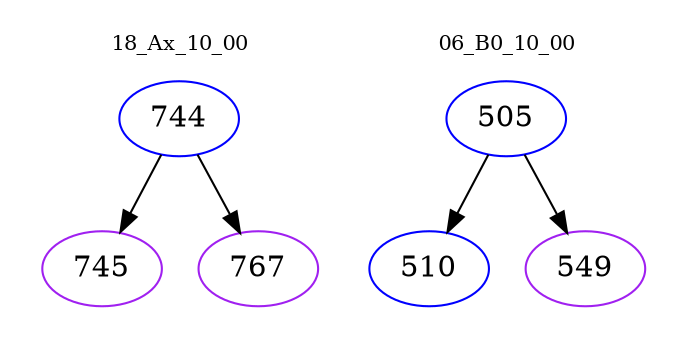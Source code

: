 digraph{
subgraph cluster_0 {
color = white
label = "18_Ax_10_00";
fontsize=10;
T0_744 [label="744", color="blue"]
T0_744 -> T0_745 [color="black"]
T0_745 [label="745", color="purple"]
T0_744 -> T0_767 [color="black"]
T0_767 [label="767", color="purple"]
}
subgraph cluster_1 {
color = white
label = "06_B0_10_00";
fontsize=10;
T1_505 [label="505", color="blue"]
T1_505 -> T1_510 [color="black"]
T1_510 [label="510", color="blue"]
T1_505 -> T1_549 [color="black"]
T1_549 [label="549", color="purple"]
}
}
